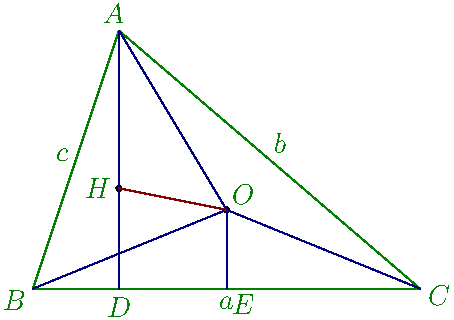 settings.outformat = "png";
defaultpen(fontsize(14pt));
import geometry;

size(8cm);

pair a = (0,3);
pair b = (-1,0);
pair c = (3.5,0);
triangle t = triangle(a,b,c);
show(t, 0.5*green);
pair h = orthocentercenter(t);
pair cc = circumcenter(t);
dot(h);
dot(cc);
draw(cc -- a, 0.5*blue);
draw(cc -- b, 0.5*blue);
draw(cc -- c, 0.5*blue);
line l = line(a, h);
pair d = intersectionpoint(l, line(b, c));
draw(a -- d, 0.5*blue);
draw(cc -- h, 0.5*red);
line m = perpendicular(cc, line(b, c));
draw(cc -- intersectionpoint(m, line(b, c)), 0.5*blue);
label("$H$", h, align=W, 0.5*green);
label("$O$", cc, align=NE, 0.5*green);
label("$D$", d, align=S, 0.5*green);
label("$E$", intersectionpoint(m, line(b, c)), align=SE, 0.5*green);
